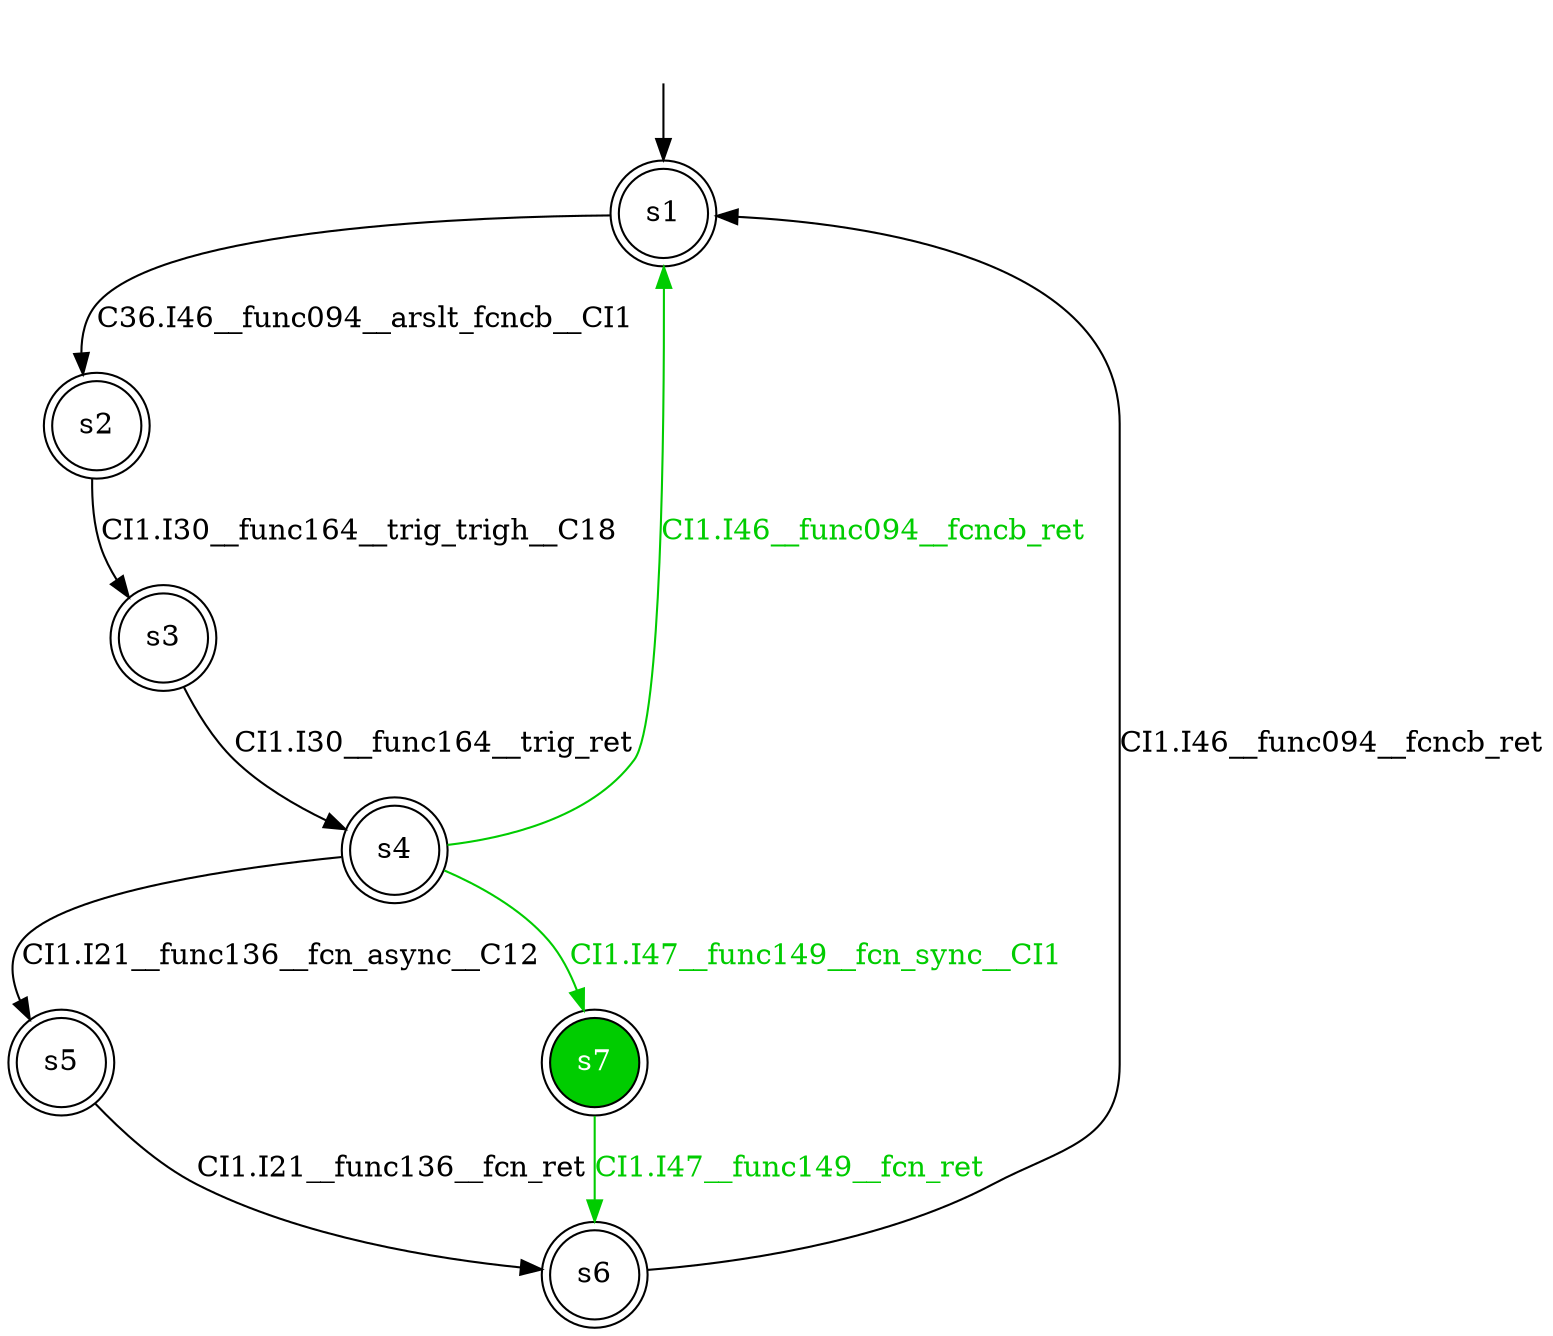 digraph diffautomaton {
	1 [label=<s1> shape="doublecircle"];
	2 [label=<s2> shape="doublecircle"];
	3 [label=<s3> shape="doublecircle"];
	4 [label=<s4> shape="doublecircle"];
	5 [label=<s5> shape="doublecircle"];
	6 [label=<s6> shape="doublecircle"];
	7 [label=<s7> shape="doublecircle" fillcolor="#00cc00" fontcolor="#ffffff" style="filled"];
	__init1 [label=<> shape="none"];
	__init1 -> 1;
	1 -> 2 [label=<<font color="#000000">C36.I46__func094__arslt_fcncb__CI1</font>> id="1-0-2"];
	2 -> 3 [label=<<font color="#000000">CI1.I30__func164__trig_trigh__C18</font>> id="2-0-3"];
	3 -> 4 [label=<<font color="#000000">CI1.I30__func164__trig_ret</font>> id="3-0-4"];
	4 -> 5 [label=<<font color="#000000">CI1.I21__func136__fcn_async__C12</font>> id="4-0-5"];
	4 -> 1 [label=<<font color="#00cc00">CI1.I46__func094__fcncb_ret</font>> color="#00cc00" id="4-1-1"];
	4 -> 7 [label=<<font color="#00cc00">CI1.I47__func149__fcn_sync__CI1</font>> color="#00cc00" id="4-2-7"];
	5 -> 6 [label=<<font color="#000000">CI1.I21__func136__fcn_ret</font>> id="5-0-6"];
	6 -> 1 [label=<<font color="#000000">CI1.I46__func094__fcncb_ret</font>> id="6-0-1"];
	7 -> 6 [label=<<font color="#00cc00">CI1.I47__func149__fcn_ret</font>> color="#00cc00" id="7-0-6"];
}
